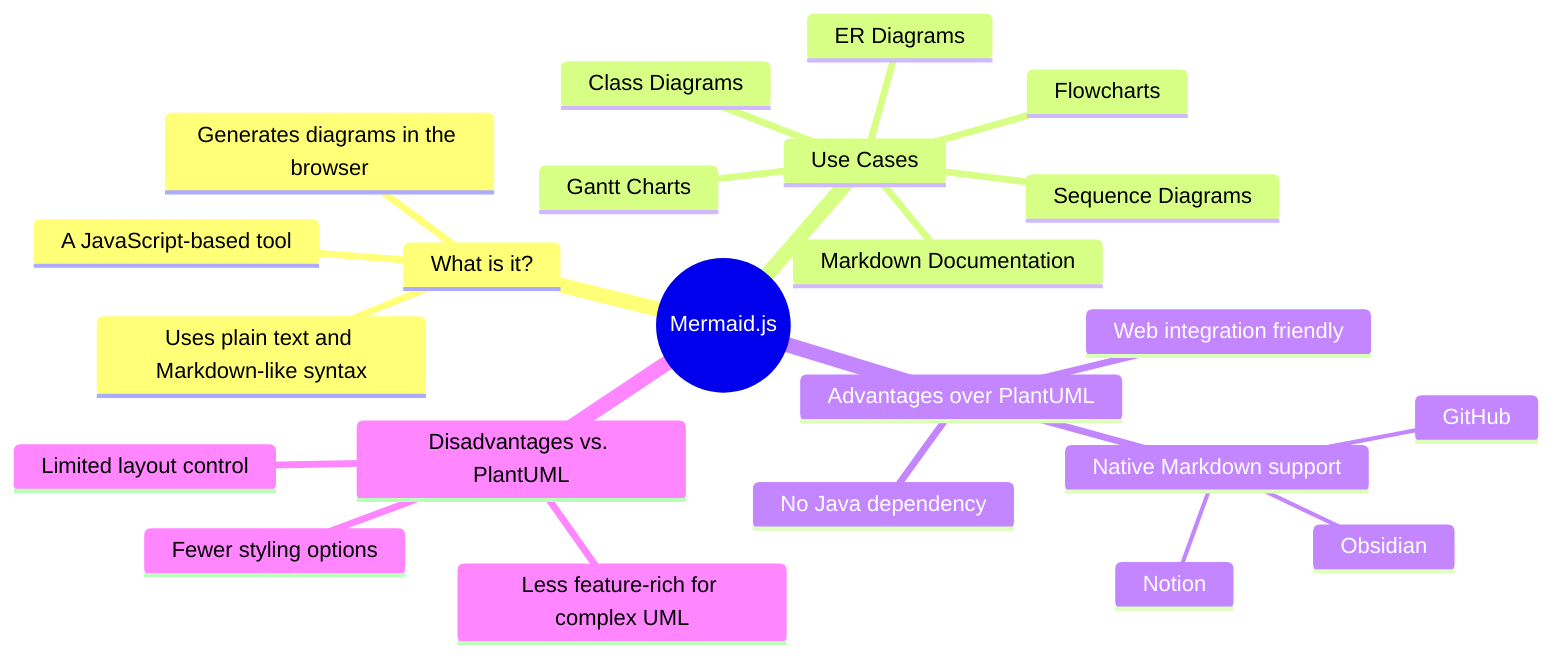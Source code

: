 mindmap
  root((Mermaid.js))

    What is it?
      A JavaScript-based tool
      Uses plain text and Markdown-like syntax
      Generates diagrams in the browser

    Use Cases
      Flowcharts
      Sequence Diagrams
      Gantt Charts
      Class Diagrams
      ER Diagrams
      Markdown Documentation

    Advantages over PlantUML
      Native Markdown support
        GitHub
        Obsidian
        Notion
      Web integration friendly
      No Java dependency

    Disadvantages vs. PlantUML
      Less feature-rich for complex UML
      Limited layout control
      Fewer styling options
